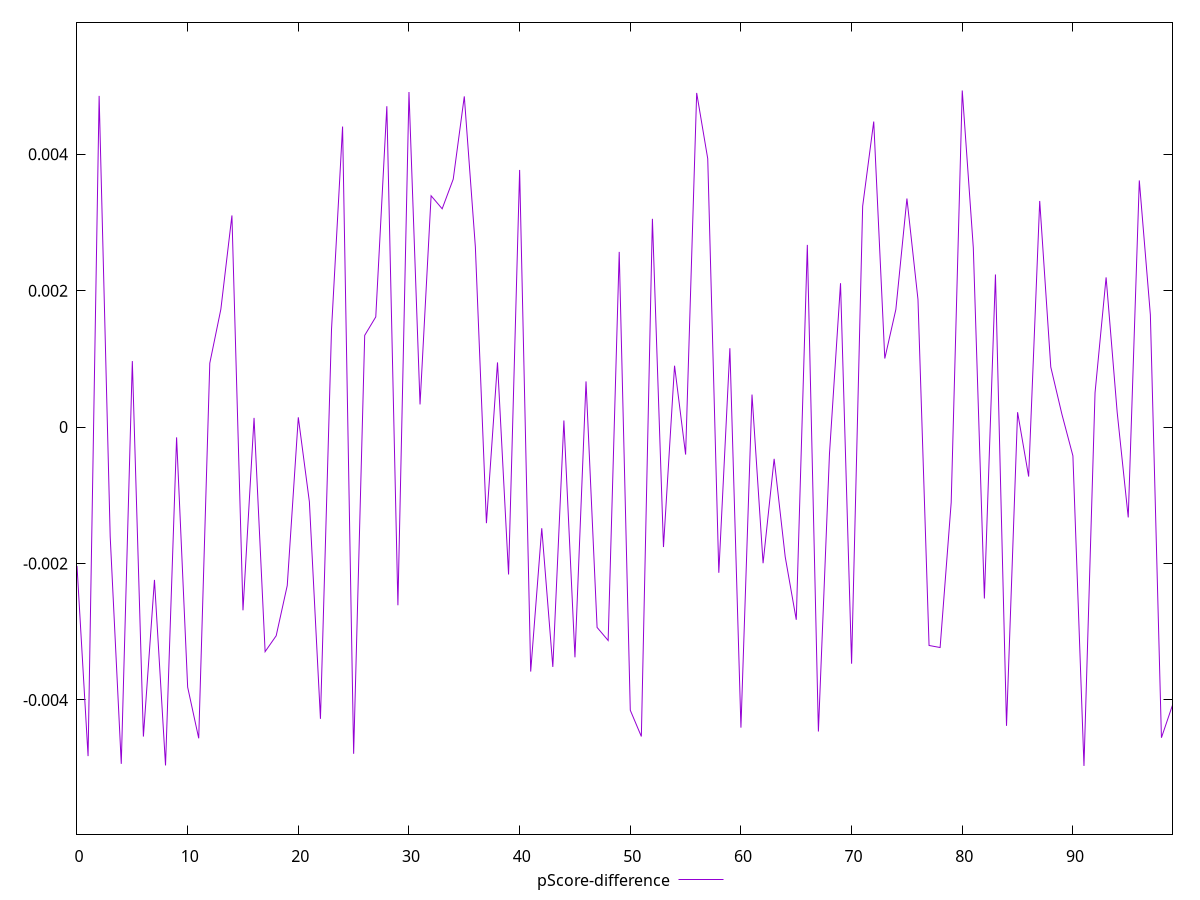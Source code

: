 reset

$pScoreDifference <<EOF
0 -0.002034115747950871
1 -0.004823268079682808
2 0.004855391978426882
3 -0.00160440804938633
4 -0.0049365963795534595
5 0.0009682462876878795
6 -0.004536442314461486
7 -0.0022397840236945132
8 -0.004960208868451943
9 -0.000150140338108673
10 -0.0038122728990975796
11 -0.004562025754836108
12 0.0009368025396937485
13 0.0017279699258295755
14 0.0031026455676794185
15 -0.0026859406847202227
16 0.000135169522023193
17 -0.00329176017274041
18 -0.003058787844652744
19 -0.002322630617197674
20 0.00014328005663621912
21 -0.0010949848599508538
22 -0.00427666315719788
23 0.0014320273344289314
24 0.004405512185274518
25 -0.004789443167675711
26 0.0013449966990082274
27 0.0016154761105510174
28 0.004704284218257859
29 -0.002611736178867008
30 0.004912298960814243
31 0.0003320265803089528
32 0.003391115396160882
33 0.003200306915614015
34 0.003634814830054567
35 0.004847898274698781
36 0.002642309869309689
37 -0.001408373901208404
38 0.0009480354296501625
39 -0.0021605048170194596
40 0.003769783849839059
41 -0.0035835332747718995
42 -0.001482490545726023
43 -0.003515843662381779
44 0.00009674696083528112
45 -0.0033744252285654586
46 0.0006700616926557101
47 -0.002936932605616893
48 -0.003128175164675895
49 0.0025684631817451398
50 -0.004150549430365635
51 -0.004534972239633173
52 0.003053547787329358
53 -0.0017582370839866468
54 0.000900097664334909
55 -0.0004027775438465997
56 0.004898657039194232
57 0.003934199047118558
58 -0.002135835091349403
59 0.0011562912790819557
60 -0.004405697025385069
61 0.0004766309876409469
62 -0.0019958488669362673
63 -0.00046498908626324553
64 -0.001901189885629373
65 -0.0028242522792103486
66 0.0026711647306184583
67 -0.004462534421880382
68 -0.000395566393862401
69 0.0021095715958077133
70 -0.0034687722370100316
71 0.0032383385801549314
72 0.004479212794086418
73 0.0010054086369907234
74 0.0017247936427163824
75 0.003351141030109639
76 0.001869597944448076
77 -0.0032011768454522915
78 -0.0032310895048759947
79 -0.0011069329716548726
80 0.0049341792025039966
81 0.0026271146119541955
82 -0.0025125672441652647
83 0.002236847891431415
84 -0.004379632381454612
85 0.00021818359107450558
86 -0.0007250100820274108
87 0.00331522961042785
88 0.0008811702209577943
89 0.00019256291874719667
90 -0.0004211647414232855
91 -0.004966782973251704
92 0.0005026184573615478
93 0.002195251834707035
94 0.00021892546859680895
95 -0.0013244142399743142
96 0.0036160432162597456
97 0.0016459972202384487
98 -0.004553516407642677
99 -0.004075596637805656
EOF

set key outside below
set xrange [0:99]
set yrange [-0.005966782973251704:0.005934179202503997]
set trange [-0.005966782973251704:0.005934179202503997]
set terminal svg size 640, 500 enhanced background rgb 'white'
set output "reprap/mainthread-work-breakdown/samples/pages+cached+noexternal+nomedia+nocss+nojs/pScore-difference/values.svg"

plot $pScoreDifference title "pScore-difference" with line

reset
